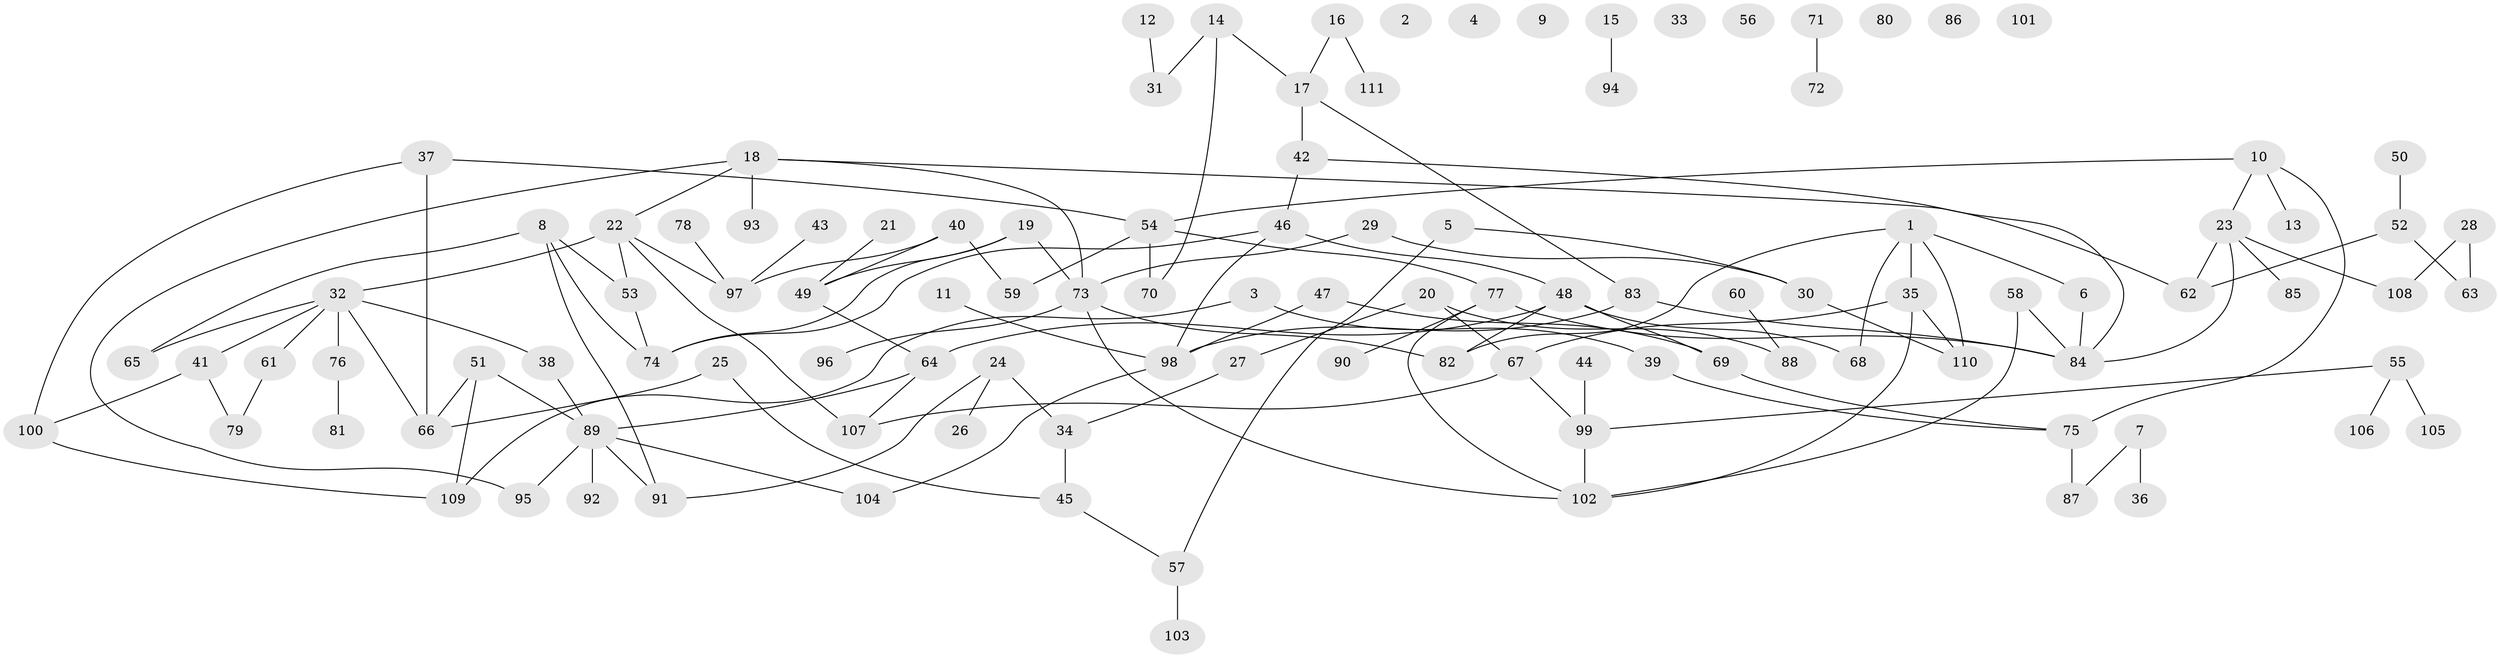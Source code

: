 // coarse degree distribution, {0: 0.22727272727272727, 1: 0.2727272727272727, 3: 0.11363636363636363, 8: 0.022727272727272728, 2: 0.11363636363636363, 4: 0.13636363636363635, 5: 0.06818181818181818, 6: 0.022727272727272728, 10: 0.022727272727272728}
// Generated by graph-tools (version 1.1) at 2025/42/03/04/25 21:42:24]
// undirected, 111 vertices, 138 edges
graph export_dot {
graph [start="1"]
  node [color=gray90,style=filled];
  1;
  2;
  3;
  4;
  5;
  6;
  7;
  8;
  9;
  10;
  11;
  12;
  13;
  14;
  15;
  16;
  17;
  18;
  19;
  20;
  21;
  22;
  23;
  24;
  25;
  26;
  27;
  28;
  29;
  30;
  31;
  32;
  33;
  34;
  35;
  36;
  37;
  38;
  39;
  40;
  41;
  42;
  43;
  44;
  45;
  46;
  47;
  48;
  49;
  50;
  51;
  52;
  53;
  54;
  55;
  56;
  57;
  58;
  59;
  60;
  61;
  62;
  63;
  64;
  65;
  66;
  67;
  68;
  69;
  70;
  71;
  72;
  73;
  74;
  75;
  76;
  77;
  78;
  79;
  80;
  81;
  82;
  83;
  84;
  85;
  86;
  87;
  88;
  89;
  90;
  91;
  92;
  93;
  94;
  95;
  96;
  97;
  98;
  99;
  100;
  101;
  102;
  103;
  104;
  105;
  106;
  107;
  108;
  109;
  110;
  111;
  1 -- 6;
  1 -- 35;
  1 -- 68;
  1 -- 82;
  1 -- 110;
  3 -- 39;
  3 -- 109;
  5 -- 30;
  5 -- 57;
  6 -- 84;
  7 -- 36;
  7 -- 87;
  8 -- 53;
  8 -- 65;
  8 -- 74;
  8 -- 91;
  10 -- 13;
  10 -- 23;
  10 -- 54;
  10 -- 75;
  11 -- 98;
  12 -- 31;
  14 -- 17;
  14 -- 31;
  14 -- 70;
  15 -- 94;
  16 -- 17;
  16 -- 111;
  17 -- 42;
  17 -- 83;
  18 -- 22;
  18 -- 62;
  18 -- 73;
  18 -- 93;
  18 -- 95;
  19 -- 49;
  19 -- 73;
  19 -- 74;
  20 -- 27;
  20 -- 67;
  20 -- 88;
  21 -- 49;
  22 -- 32;
  22 -- 53;
  22 -- 97;
  22 -- 107;
  23 -- 62;
  23 -- 84;
  23 -- 85;
  23 -- 108;
  24 -- 26;
  24 -- 34;
  24 -- 91;
  25 -- 45;
  25 -- 66;
  27 -- 34;
  28 -- 63;
  28 -- 108;
  29 -- 30;
  29 -- 73;
  30 -- 110;
  32 -- 38;
  32 -- 41;
  32 -- 61;
  32 -- 65;
  32 -- 66;
  32 -- 76;
  34 -- 45;
  35 -- 67;
  35 -- 102;
  35 -- 110;
  37 -- 54;
  37 -- 66;
  37 -- 100;
  38 -- 89;
  39 -- 75;
  40 -- 49;
  40 -- 59;
  40 -- 97;
  41 -- 79;
  41 -- 100;
  42 -- 46;
  42 -- 84;
  43 -- 97;
  44 -- 99;
  45 -- 57;
  46 -- 48;
  46 -- 74;
  46 -- 98;
  47 -- 69;
  47 -- 98;
  48 -- 64;
  48 -- 68;
  48 -- 69;
  48 -- 82;
  49 -- 64;
  50 -- 52;
  51 -- 66;
  51 -- 89;
  51 -- 109;
  52 -- 62;
  52 -- 63;
  53 -- 74;
  54 -- 59;
  54 -- 70;
  54 -- 77;
  55 -- 99;
  55 -- 105;
  55 -- 106;
  57 -- 103;
  58 -- 84;
  58 -- 102;
  60 -- 88;
  61 -- 79;
  64 -- 89;
  64 -- 107;
  67 -- 99;
  67 -- 107;
  69 -- 75;
  71 -- 72;
  73 -- 82;
  73 -- 96;
  73 -- 102;
  75 -- 87;
  76 -- 81;
  77 -- 84;
  77 -- 90;
  77 -- 102;
  78 -- 97;
  83 -- 84;
  83 -- 98;
  89 -- 91;
  89 -- 92;
  89 -- 95;
  89 -- 104;
  98 -- 104;
  99 -- 102;
  100 -- 109;
}
